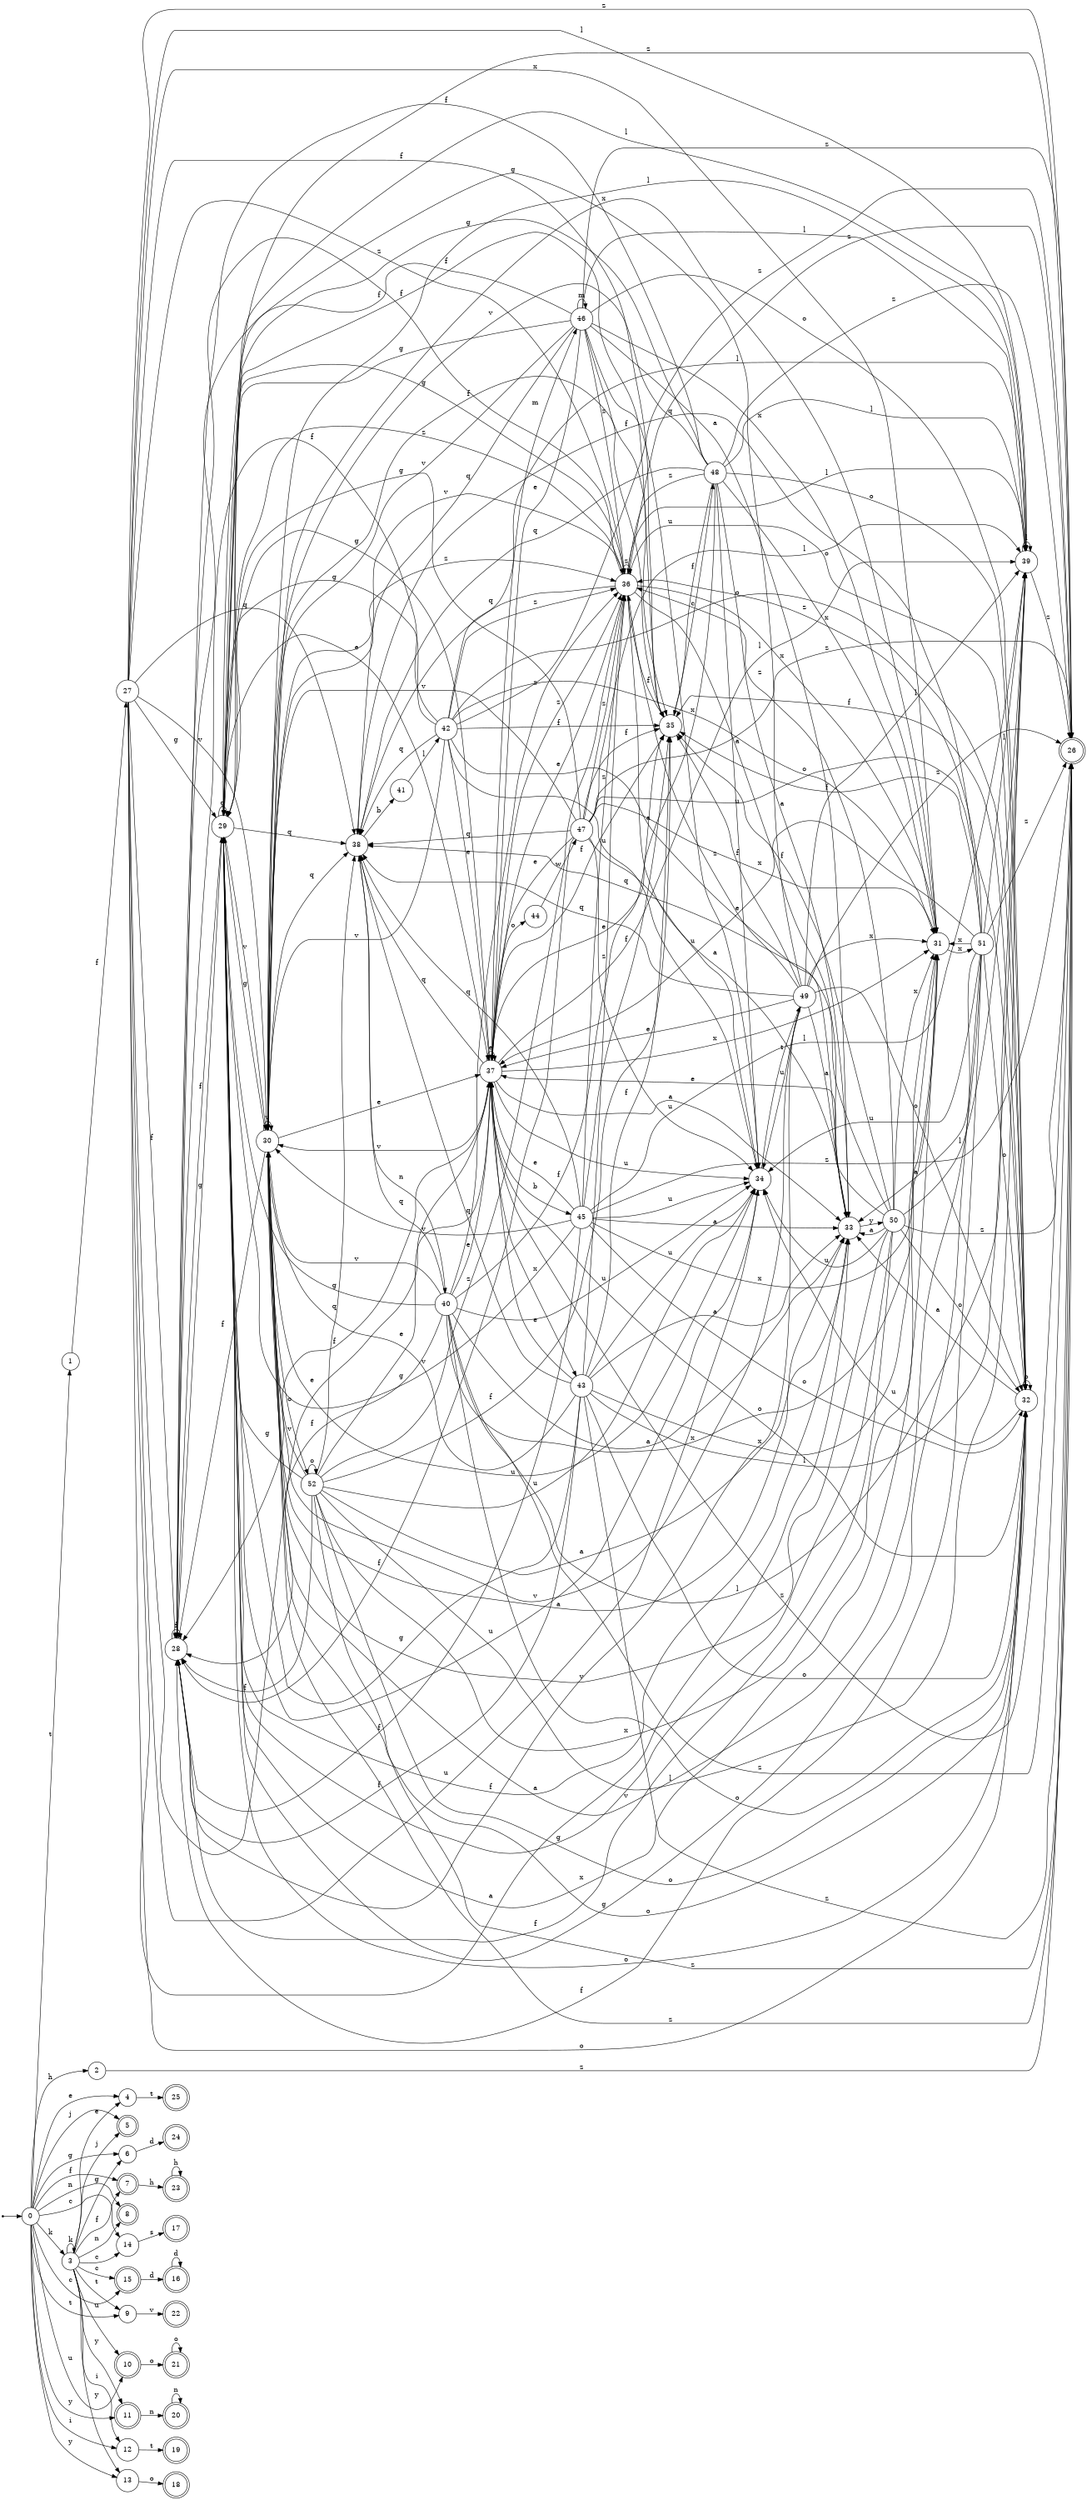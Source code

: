 digraph finite_state_machine {
rankdir=LR;
size="20,20";
node [shape = point]; "dummy0"
node [shape = circle]; "0";
"dummy0" -> "0";
node [shape = circle]; "1";
node [shape = circle]; "2";
node [shape = circle]; "3";
node [shape = circle]; "4";
node [shape = doublecircle]; "5";node [shape = circle]; "6";
node [shape = doublecircle]; "7";node [shape = doublecircle]; "8";node [shape = circle]; "9";
node [shape = doublecircle]; "10";node [shape = doublecircle]; "11";node [shape = circle]; "12";
node [shape = circle]; "13";
node [shape = circle]; "14";
node [shape = doublecircle]; "15";node [shape = doublecircle]; "16";node [shape = doublecircle]; "17";node [shape = doublecircle]; "18";node [shape = doublecircle]; "19";node [shape = doublecircle]; "20";node [shape = doublecircle]; "21";node [shape = doublecircle]; "22";node [shape = doublecircle]; "23";node [shape = doublecircle]; "24";node [shape = doublecircle]; "25";node [shape = doublecircle]; "26";node [shape = circle]; "27";
node [shape = circle]; "28";
node [shape = circle]; "29";
node [shape = circle]; "30";
node [shape = circle]; "31";
node [shape = circle]; "32";
node [shape = circle]; "33";
node [shape = circle]; "34";
node [shape = circle]; "35";
node [shape = circle]; "36";
node [shape = circle]; "37";
node [shape = circle]; "38";
node [shape = circle]; "39";
node [shape = circle]; "40";
node [shape = circle]; "41";
node [shape = circle]; "42";
node [shape = circle]; "43";
node [shape = circle]; "44";
node [shape = circle]; "45";
node [shape = circle]; "46";
node [shape = circle]; "47";
node [shape = circle]; "48";
node [shape = circle]; "49";
node [shape = circle]; "50";
node [shape = circle]; "51";
node [shape = circle]; "52";
"0" -> "1" [label = "t"];
 "0" -> "9" [label = "t"];
 "0" -> "2" [label = "h"];
 "0" -> "3" [label = "k"];
 "0" -> "4" [label = "e"];
 "0" -> "5" [label = "j"];
 "0" -> "6" [label = "g"];
 "0" -> "7" [label = "f"];
 "0" -> "8" [label = "n"];
 "0" -> "10" [label = "u"];
 "0" -> "11" [label = "y"];
 "0" -> "13" [label = "y"];
 "0" -> "12" [label = "i"];
 "0" -> "14" [label = "c"];
 "0" -> "15" [label = "c"];
 "15" -> "16" [label = "d"];
 "16" -> "16" [label = "d"];
 "14" -> "17" [label = "s"];
 "13" -> "18" [label = "o"];
 "12" -> "19" [label = "t"];
 "11" -> "20" [label = "n"];
 "20" -> "20" [label = "n"];
 "10" -> "21" [label = "o"];
 "21" -> "21" [label = "o"];
 "9" -> "22" [label = "v"];
 "7" -> "23" [label = "h"];
 "23" -> "23" [label = "h"];
 "6" -> "24" [label = "d"];
 "4" -> "25" [label = "t"];
 "3" -> "3" [label = "k"];
 "3" -> "4" [label = "e"];
 "3" -> "5" [label = "j"];
 "3" -> "6" [label = "g"];
 "3" -> "7" [label = "f"];
 "3" -> "8" [label = "n"];
 "3" -> "9" [label = "t"];
 "3" -> "10" [label = "u"];
 "3" -> "11" [label = "y"];
 "3" -> "13" [label = "y"];
 "3" -> "12" [label = "i"];
 "3" -> "14" [label = "c"];
 "3" -> "15" [label = "c"];
 "2" -> "26" [label = "z"];
 "1" -> "27" [label = "f"];
 "27" -> "35" [label = "f"];
 "27" -> "28" [label = "f"];
 "27" -> "29" [label = "g"];
 "27" -> "30" [label = "v"];
 "27" -> "31" [label = "x"];
 "27" -> "32" [label = "o"];
 "27" -> "33" [label = "a"];
 "27" -> "34" [label = "u"];
 "27" -> "26" [label = "z"];
 "27" -> "36" [label = "z"];
 "27" -> "37" [label = "e"];
 "27" -> "38" [label = "q"];
 "27" -> "39" [label = "l"];
 "39" -> "39" [label = "l"];
 "39" -> "26" [label = "z"];
 "38" -> "40" [label = "n"];
 "38" -> "41" [label = "b"];
 "41" -> "42" [label = "l"];
 "42" -> "38" [label = "q"];
 "42" -> "35" [label = "f"];
 "42" -> "28" [label = "f"];
 "42" -> "29" [label = "g"];
 "42" -> "30" [label = "v"];
 "42" -> "31" [label = "x"];
 "42" -> "32" [label = "o"];
 "42" -> "33" [label = "a"];
 "42" -> "34" [label = "u"];
 "42" -> "26" [label = "z"];
 "42" -> "36" [label = "z"];
 "42" -> "37" [label = "e"];
 "42" -> "39" [label = "l"];
 "40" -> "38" [label = "q"];
 "40" -> "35" [label = "f"];
 "40" -> "28" [label = "f"];
 "40" -> "29" [label = "g"];
 "40" -> "30" [label = "v"];
 "40" -> "31" [label = "x"];
 "40" -> "32" [label = "o"];
 "40" -> "33" [label = "a"];
 "40" -> "34" [label = "u"];
 "40" -> "26" [label = "z"];
 "40" -> "36" [label = "z"];
 "40" -> "37" [label = "e"];
 "40" -> "39" [label = "l"];
 "37" -> "37" [label = "e"];
 "37" -> "43" [label = "x"];
 "37" -> "31" [label = "x"];
 "37" -> "32" [label = "o"];
 "37" -> "44" [label = "o"];
 "37" -> "45" [label = "b"];
 "37" -> "46" [label = "m"];
 "37" -> "35" [label = "f"];
 "37" -> "28" [label = "f"];
 "37" -> "29" [label = "g"];
 "37" -> "30" [label = "v"];
 "37" -> "33" [label = "a"];
 "37" -> "34" [label = "u"];
 "37" -> "26" [label = "z"];
 "37" -> "36" [label = "z"];
 "37" -> "38" [label = "q"];
 "37" -> "39" [label = "l"];
 "46" -> "46" [label = "m"];
 "46" -> "37" [label = "e"];
 "46" -> "35" [label = "f"];
 "46" -> "28" [label = "f"];
 "46" -> "29" [label = "g"];
 "46" -> "30" [label = "v"];
 "46" -> "31" [label = "x"];
 "46" -> "32" [label = "o"];
 "46" -> "33" [label = "a"];
 "46" -> "34" [label = "u"];
 "46" -> "26" [label = "z"];
 "46" -> "36" [label = "z"];
 "46" -> "38" [label = "q"];
 "46" -> "39" [label = "l"];
 "45" -> "37" [label = "e"];
 "45" -> "35" [label = "f"];
 "45" -> "28" [label = "f"];
 "45" -> "29" [label = "g"];
 "45" -> "30" [label = "v"];
 "45" -> "31" [label = "x"];
 "45" -> "32" [label = "o"];
 "45" -> "33" [label = "a"];
 "45" -> "34" [label = "u"];
 "45" -> "26" [label = "z"];
 "45" -> "36" [label = "z"];
 "45" -> "38" [label = "q"];
 "45" -> "39" [label = "l"];
 "44" -> "47" [label = "w"];
 "47" -> "37" [label = "e"];
 "47" -> "35" [label = "f"];
 "47" -> "28" [label = "f"];
 "47" -> "29" [label = "g"];
 "47" -> "30" [label = "v"];
 "47" -> "31" [label = "x"];
 "47" -> "32" [label = "o"];
 "47" -> "33" [label = "a"];
 "47" -> "34" [label = "u"];
 "47" -> "26" [label = "z"];
 "47" -> "36" [label = "z"];
 "47" -> "38" [label = "q"];
 "47" -> "39" [label = "l"];
 "43" -> "37" [label = "e"];
 "43" -> "35" [label = "f"];
 "43" -> "28" [label = "f"];
 "43" -> "29" [label = "g"];
 "43" -> "30" [label = "v"];
 "43" -> "31" [label = "x"];
 "43" -> "32" [label = "o"];
 "43" -> "33" [label = "a"];
 "43" -> "34" [label = "u"];
 "43" -> "26" [label = "z"];
 "43" -> "36" [label = "z"];
 "43" -> "38" [label = "q"];
 "43" -> "39" [label = "l"];
 "36" -> "26" [label = "z"];
 "36" -> "36" [label = "z"];
 "36" -> "35" [label = "f"];
 "36" -> "28" [label = "f"];
 "36" -> "29" [label = "g"];
 "36" -> "30" [label = "v"];
 "36" -> "31" [label = "x"];
 "36" -> "32" [label = "o"];
 "36" -> "33" [label = "a"];
 "36" -> "34" [label = "u"];
 "36" -> "37" [label = "e"];
 "36" -> "38" [label = "q"];
 "36" -> "39" [label = "l"];
 "35" -> "48" [label = "c"];
 "48" -> "35" [label = "f"];
 "48" -> "28" [label = "f"];
 "48" -> "33" [label = "a"];
 "48" -> "34" [label = "u"];
 "48" -> "32" [label = "o"];
 "48" -> "29" [label = "g"];
 "48" -> "30" [label = "v"];
 "48" -> "31" [label = "x"];
 "48" -> "26" [label = "z"];
 "48" -> "36" [label = "z"];
 "48" -> "37" [label = "e"];
 "48" -> "38" [label = "q"];
 "48" -> "39" [label = "l"];
 "34" -> "49" [label = "t"];
 "49" -> "34" [label = "u"];
 "49" -> "33" [label = "a"];
 "49" -> "35" [label = "f"];
 "49" -> "28" [label = "f"];
 "49" -> "32" [label = "o"];
 "49" -> "29" [label = "g"];
 "49" -> "30" [label = "v"];
 "49" -> "31" [label = "x"];
 "49" -> "26" [label = "z"];
 "49" -> "36" [label = "z"];
 "49" -> "37" [label = "e"];
 "49" -> "38" [label = "q"];
 "49" -> "39" [label = "l"];
 "33" -> "50" [label = "y"];
 "50" -> "33" [label = "a"];
 "50" -> "34" [label = "u"];
 "50" -> "35" [label = "f"];
 "50" -> "28" [label = "f"];
 "50" -> "32" [label = "o"];
 "50" -> "29" [label = "g"];
 "50" -> "30" [label = "v"];
 "50" -> "31" [label = "x"];
 "50" -> "26" [label = "z"];
 "50" -> "36" [label = "z"];
 "50" -> "37" [label = "e"];
 "50" -> "38" [label = "q"];
 "50" -> "39" [label = "l"];
 "32" -> "32" [label = "o"];
 "32" -> "33" [label = "a"];
 "32" -> "34" [label = "u"];
 "32" -> "35" [label = "f"];
 "31" -> "51" [label = "x"];
 "51" -> "31" [label = "x"];
 "51" -> "35" [label = "f"];
 "51" -> "28" [label = "f"];
 "51" -> "29" [label = "g"];
 "51" -> "30" [label = "v"];
 "51" -> "32" [label = "o"];
 "51" -> "33" [label = "a"];
 "51" -> "34" [label = "u"];
 "51" -> "26" [label = "z"];
 "51" -> "36" [label = "z"];
 "51" -> "37" [label = "e"];
 "51" -> "38" [label = "q"];
 "51" -> "39" [label = "l"];
 "30" -> "30" [label = "v"];
 "30" -> "32" [label = "o"];
 "30" -> "52" [label = "o"];
 "30" -> "35" [label = "f"];
 "30" -> "28" [label = "f"];
 "30" -> "29" [label = "g"];
 "30" -> "31" [label = "x"];
 "30" -> "33" [label = "a"];
 "30" -> "34" [label = "u"];
 "30" -> "26" [label = "z"];
 "30" -> "36" [label = "z"];
 "30" -> "37" [label = "e"];
 "30" -> "38" [label = "q"];
 "30" -> "39" [label = "l"];
 "52" -> "32" [label = "o"];
 "52" -> "52" [label = "o"];
 "52" -> "30" [label = "v"];
 "52" -> "35" [label = "f"];
 "52" -> "28" [label = "f"];
 "52" -> "29" [label = "g"];
 "52" -> "31" [label = "x"];
 "52" -> "33" [label = "a"];
 "52" -> "34" [label = "u"];
 "52" -> "26" [label = "z"];
 "52" -> "36" [label = "z"];
 "52" -> "37" [label = "e"];
 "52" -> "38" [label = "q"];
 "52" -> "39" [label = "l"];
 "29" -> "29" [label = "g"];
 "29" -> "35" [label = "f"];
 "29" -> "28" [label = "f"];
 "29" -> "30" [label = "v"];
 "29" -> "31" [label = "x"];
 "29" -> "32" [label = "o"];
 "29" -> "33" [label = "a"];
 "29" -> "34" [label = "u"];
 "29" -> "26" [label = "z"];
 "29" -> "36" [label = "z"];
 "29" -> "37" [label = "e"];
 "29" -> "38" [label = "q"];
 "29" -> "39" [label = "l"];
 "28" -> "28" [label = "f"];
 "28" -> "29" [label = "g"];
 }
